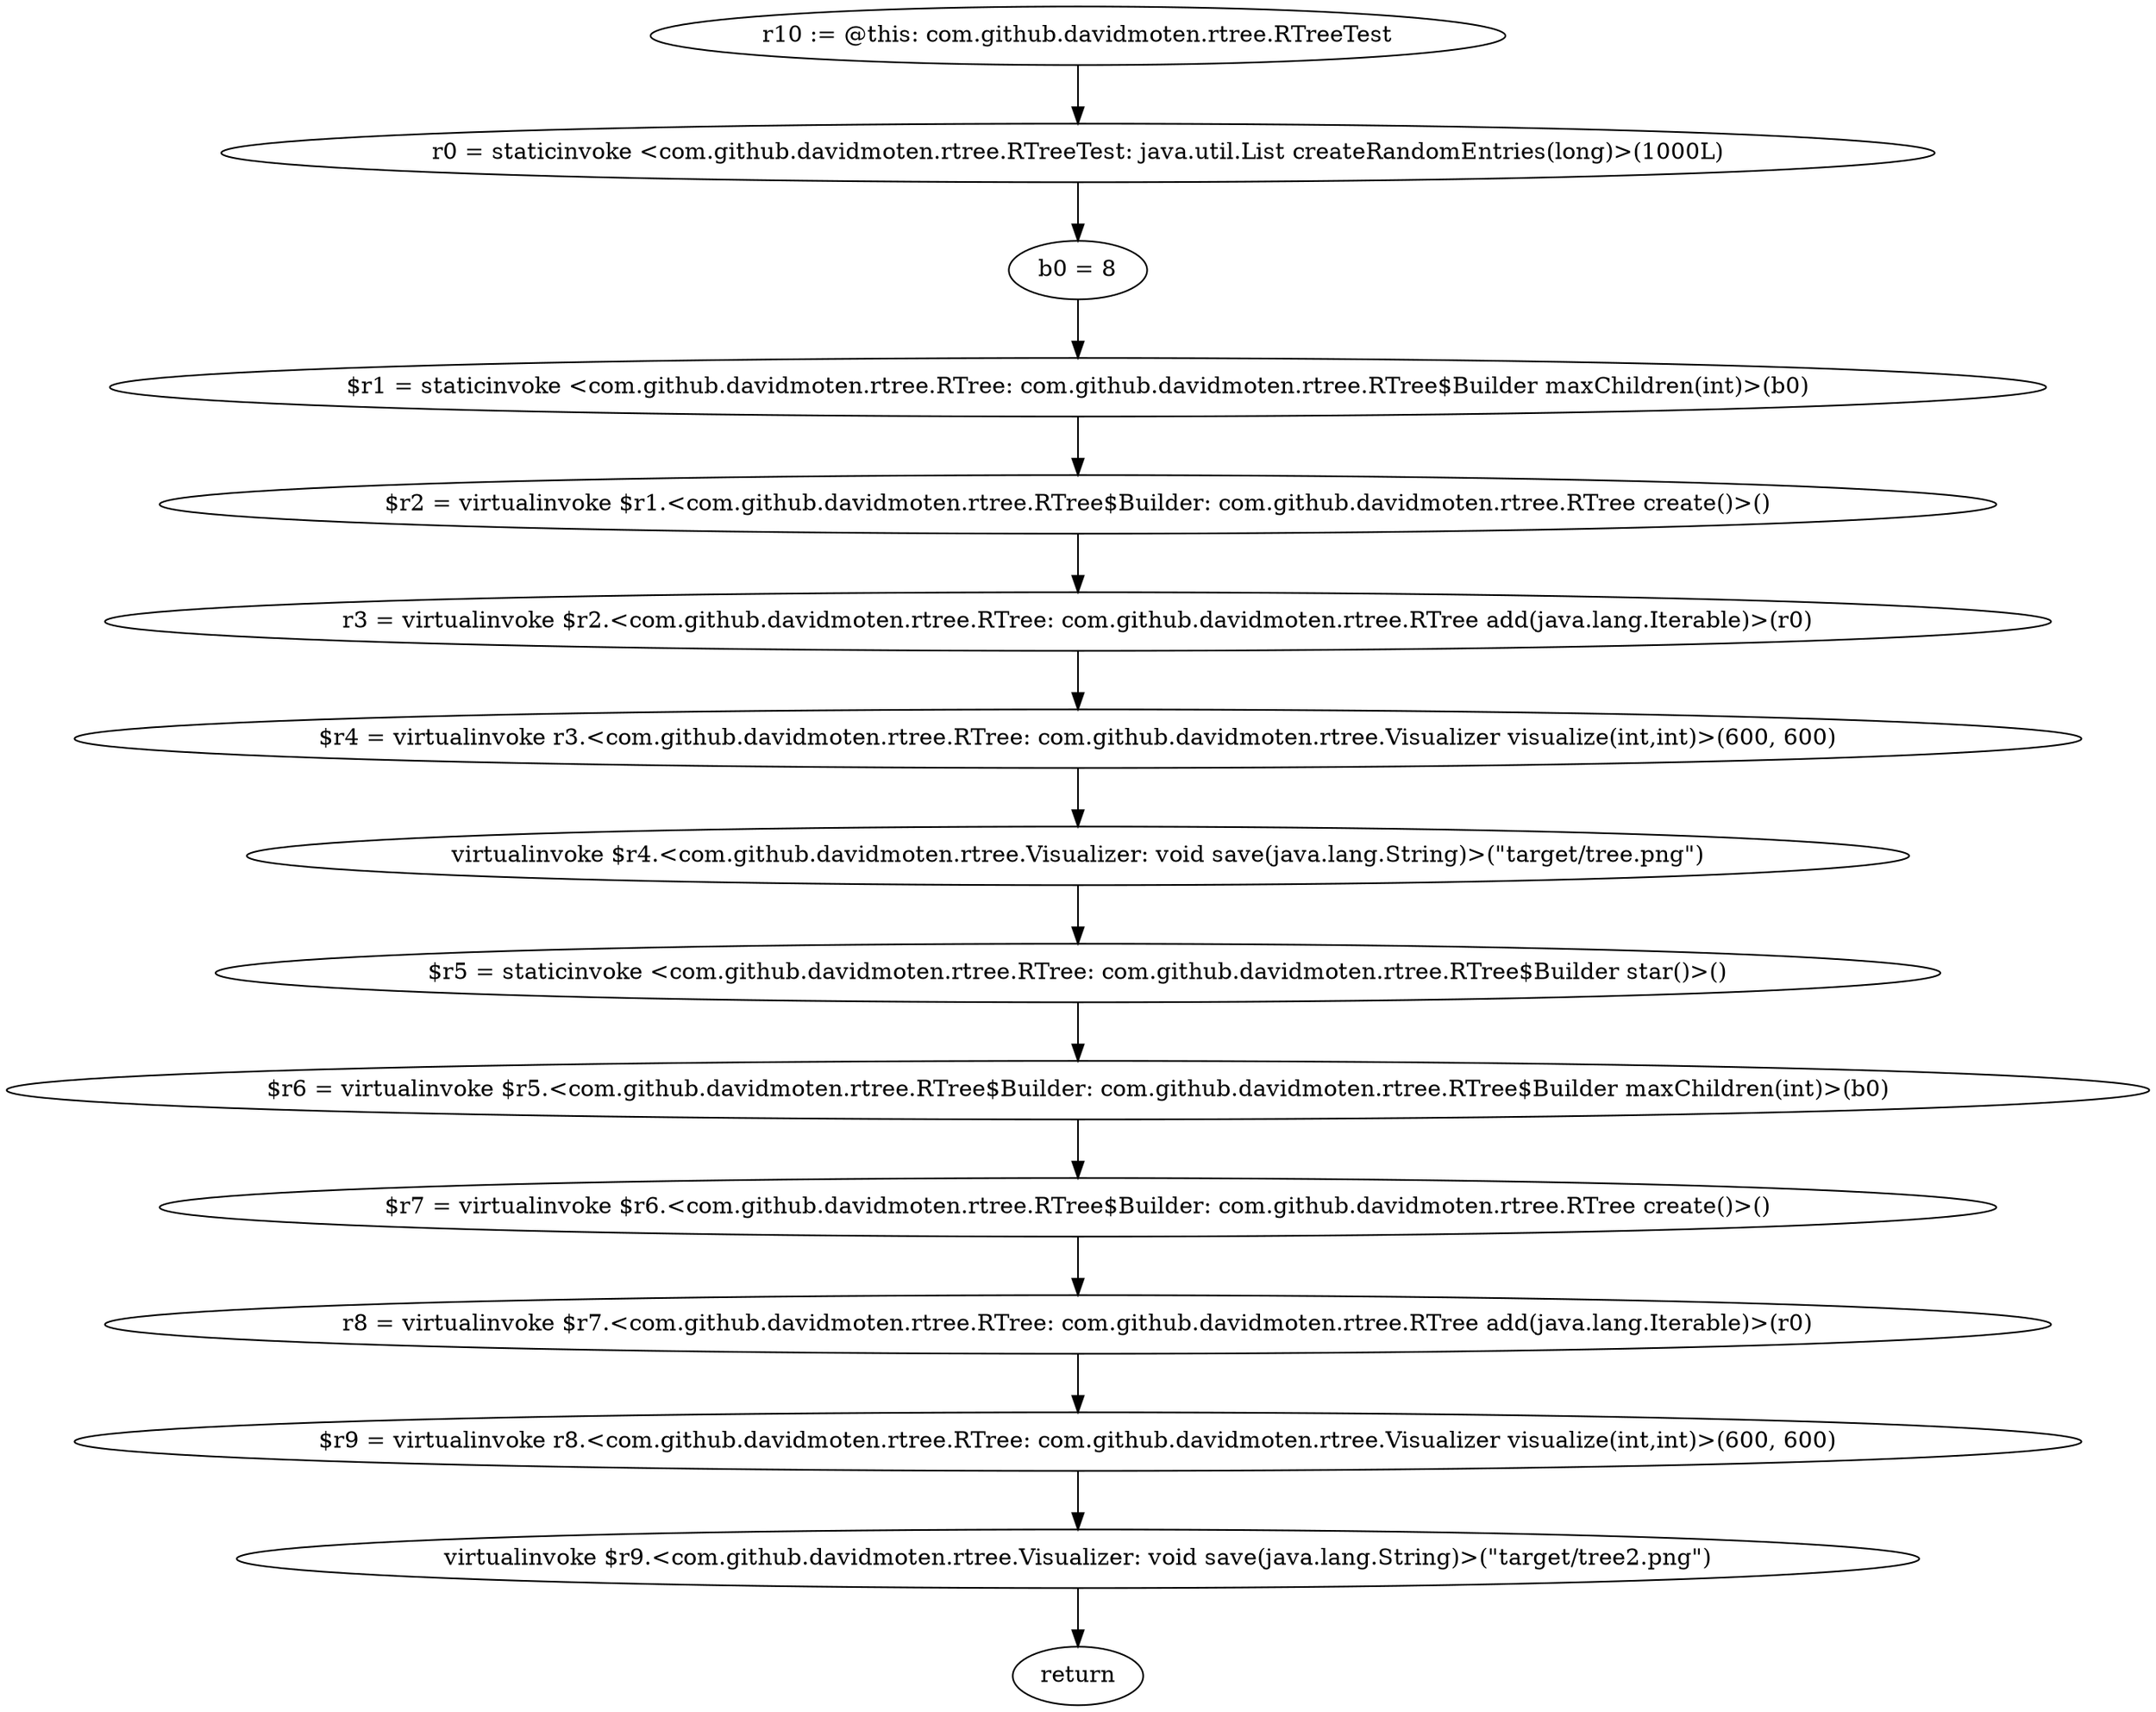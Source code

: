 digraph "unitGraph" {
    "r10 := @this: com.github.davidmoten.rtree.RTreeTest"
    "r0 = staticinvoke <com.github.davidmoten.rtree.RTreeTest: java.util.List createRandomEntries(long)>(1000L)"
    "b0 = 8"
    "$r1 = staticinvoke <com.github.davidmoten.rtree.RTree: com.github.davidmoten.rtree.RTree$Builder maxChildren(int)>(b0)"
    "$r2 = virtualinvoke $r1.<com.github.davidmoten.rtree.RTree$Builder: com.github.davidmoten.rtree.RTree create()>()"
    "r3 = virtualinvoke $r2.<com.github.davidmoten.rtree.RTree: com.github.davidmoten.rtree.RTree add(java.lang.Iterable)>(r0)"
    "$r4 = virtualinvoke r3.<com.github.davidmoten.rtree.RTree: com.github.davidmoten.rtree.Visualizer visualize(int,int)>(600, 600)"
    "virtualinvoke $r4.<com.github.davidmoten.rtree.Visualizer: void save(java.lang.String)>(\"target/tree.png\")"
    "$r5 = staticinvoke <com.github.davidmoten.rtree.RTree: com.github.davidmoten.rtree.RTree$Builder star()>()"
    "$r6 = virtualinvoke $r5.<com.github.davidmoten.rtree.RTree$Builder: com.github.davidmoten.rtree.RTree$Builder maxChildren(int)>(b0)"
    "$r7 = virtualinvoke $r6.<com.github.davidmoten.rtree.RTree$Builder: com.github.davidmoten.rtree.RTree create()>()"
    "r8 = virtualinvoke $r7.<com.github.davidmoten.rtree.RTree: com.github.davidmoten.rtree.RTree add(java.lang.Iterable)>(r0)"
    "$r9 = virtualinvoke r8.<com.github.davidmoten.rtree.RTree: com.github.davidmoten.rtree.Visualizer visualize(int,int)>(600, 600)"
    "virtualinvoke $r9.<com.github.davidmoten.rtree.Visualizer: void save(java.lang.String)>(\"target/tree2.png\")"
    "return"
    "r10 := @this: com.github.davidmoten.rtree.RTreeTest"->"r0 = staticinvoke <com.github.davidmoten.rtree.RTreeTest: java.util.List createRandomEntries(long)>(1000L)";
    "r0 = staticinvoke <com.github.davidmoten.rtree.RTreeTest: java.util.List createRandomEntries(long)>(1000L)"->"b0 = 8";
    "b0 = 8"->"$r1 = staticinvoke <com.github.davidmoten.rtree.RTree: com.github.davidmoten.rtree.RTree$Builder maxChildren(int)>(b0)";
    "$r1 = staticinvoke <com.github.davidmoten.rtree.RTree: com.github.davidmoten.rtree.RTree$Builder maxChildren(int)>(b0)"->"$r2 = virtualinvoke $r1.<com.github.davidmoten.rtree.RTree$Builder: com.github.davidmoten.rtree.RTree create()>()";
    "$r2 = virtualinvoke $r1.<com.github.davidmoten.rtree.RTree$Builder: com.github.davidmoten.rtree.RTree create()>()"->"r3 = virtualinvoke $r2.<com.github.davidmoten.rtree.RTree: com.github.davidmoten.rtree.RTree add(java.lang.Iterable)>(r0)";
    "r3 = virtualinvoke $r2.<com.github.davidmoten.rtree.RTree: com.github.davidmoten.rtree.RTree add(java.lang.Iterable)>(r0)"->"$r4 = virtualinvoke r3.<com.github.davidmoten.rtree.RTree: com.github.davidmoten.rtree.Visualizer visualize(int,int)>(600, 600)";
    "$r4 = virtualinvoke r3.<com.github.davidmoten.rtree.RTree: com.github.davidmoten.rtree.Visualizer visualize(int,int)>(600, 600)"->"virtualinvoke $r4.<com.github.davidmoten.rtree.Visualizer: void save(java.lang.String)>(\"target/tree.png\")";
    "virtualinvoke $r4.<com.github.davidmoten.rtree.Visualizer: void save(java.lang.String)>(\"target/tree.png\")"->"$r5 = staticinvoke <com.github.davidmoten.rtree.RTree: com.github.davidmoten.rtree.RTree$Builder star()>()";
    "$r5 = staticinvoke <com.github.davidmoten.rtree.RTree: com.github.davidmoten.rtree.RTree$Builder star()>()"->"$r6 = virtualinvoke $r5.<com.github.davidmoten.rtree.RTree$Builder: com.github.davidmoten.rtree.RTree$Builder maxChildren(int)>(b0)";
    "$r6 = virtualinvoke $r5.<com.github.davidmoten.rtree.RTree$Builder: com.github.davidmoten.rtree.RTree$Builder maxChildren(int)>(b0)"->"$r7 = virtualinvoke $r6.<com.github.davidmoten.rtree.RTree$Builder: com.github.davidmoten.rtree.RTree create()>()";
    "$r7 = virtualinvoke $r6.<com.github.davidmoten.rtree.RTree$Builder: com.github.davidmoten.rtree.RTree create()>()"->"r8 = virtualinvoke $r7.<com.github.davidmoten.rtree.RTree: com.github.davidmoten.rtree.RTree add(java.lang.Iterable)>(r0)";
    "r8 = virtualinvoke $r7.<com.github.davidmoten.rtree.RTree: com.github.davidmoten.rtree.RTree add(java.lang.Iterable)>(r0)"->"$r9 = virtualinvoke r8.<com.github.davidmoten.rtree.RTree: com.github.davidmoten.rtree.Visualizer visualize(int,int)>(600, 600)";
    "$r9 = virtualinvoke r8.<com.github.davidmoten.rtree.RTree: com.github.davidmoten.rtree.Visualizer visualize(int,int)>(600, 600)"->"virtualinvoke $r9.<com.github.davidmoten.rtree.Visualizer: void save(java.lang.String)>(\"target/tree2.png\")";
    "virtualinvoke $r9.<com.github.davidmoten.rtree.Visualizer: void save(java.lang.String)>(\"target/tree2.png\")"->"return";
}
